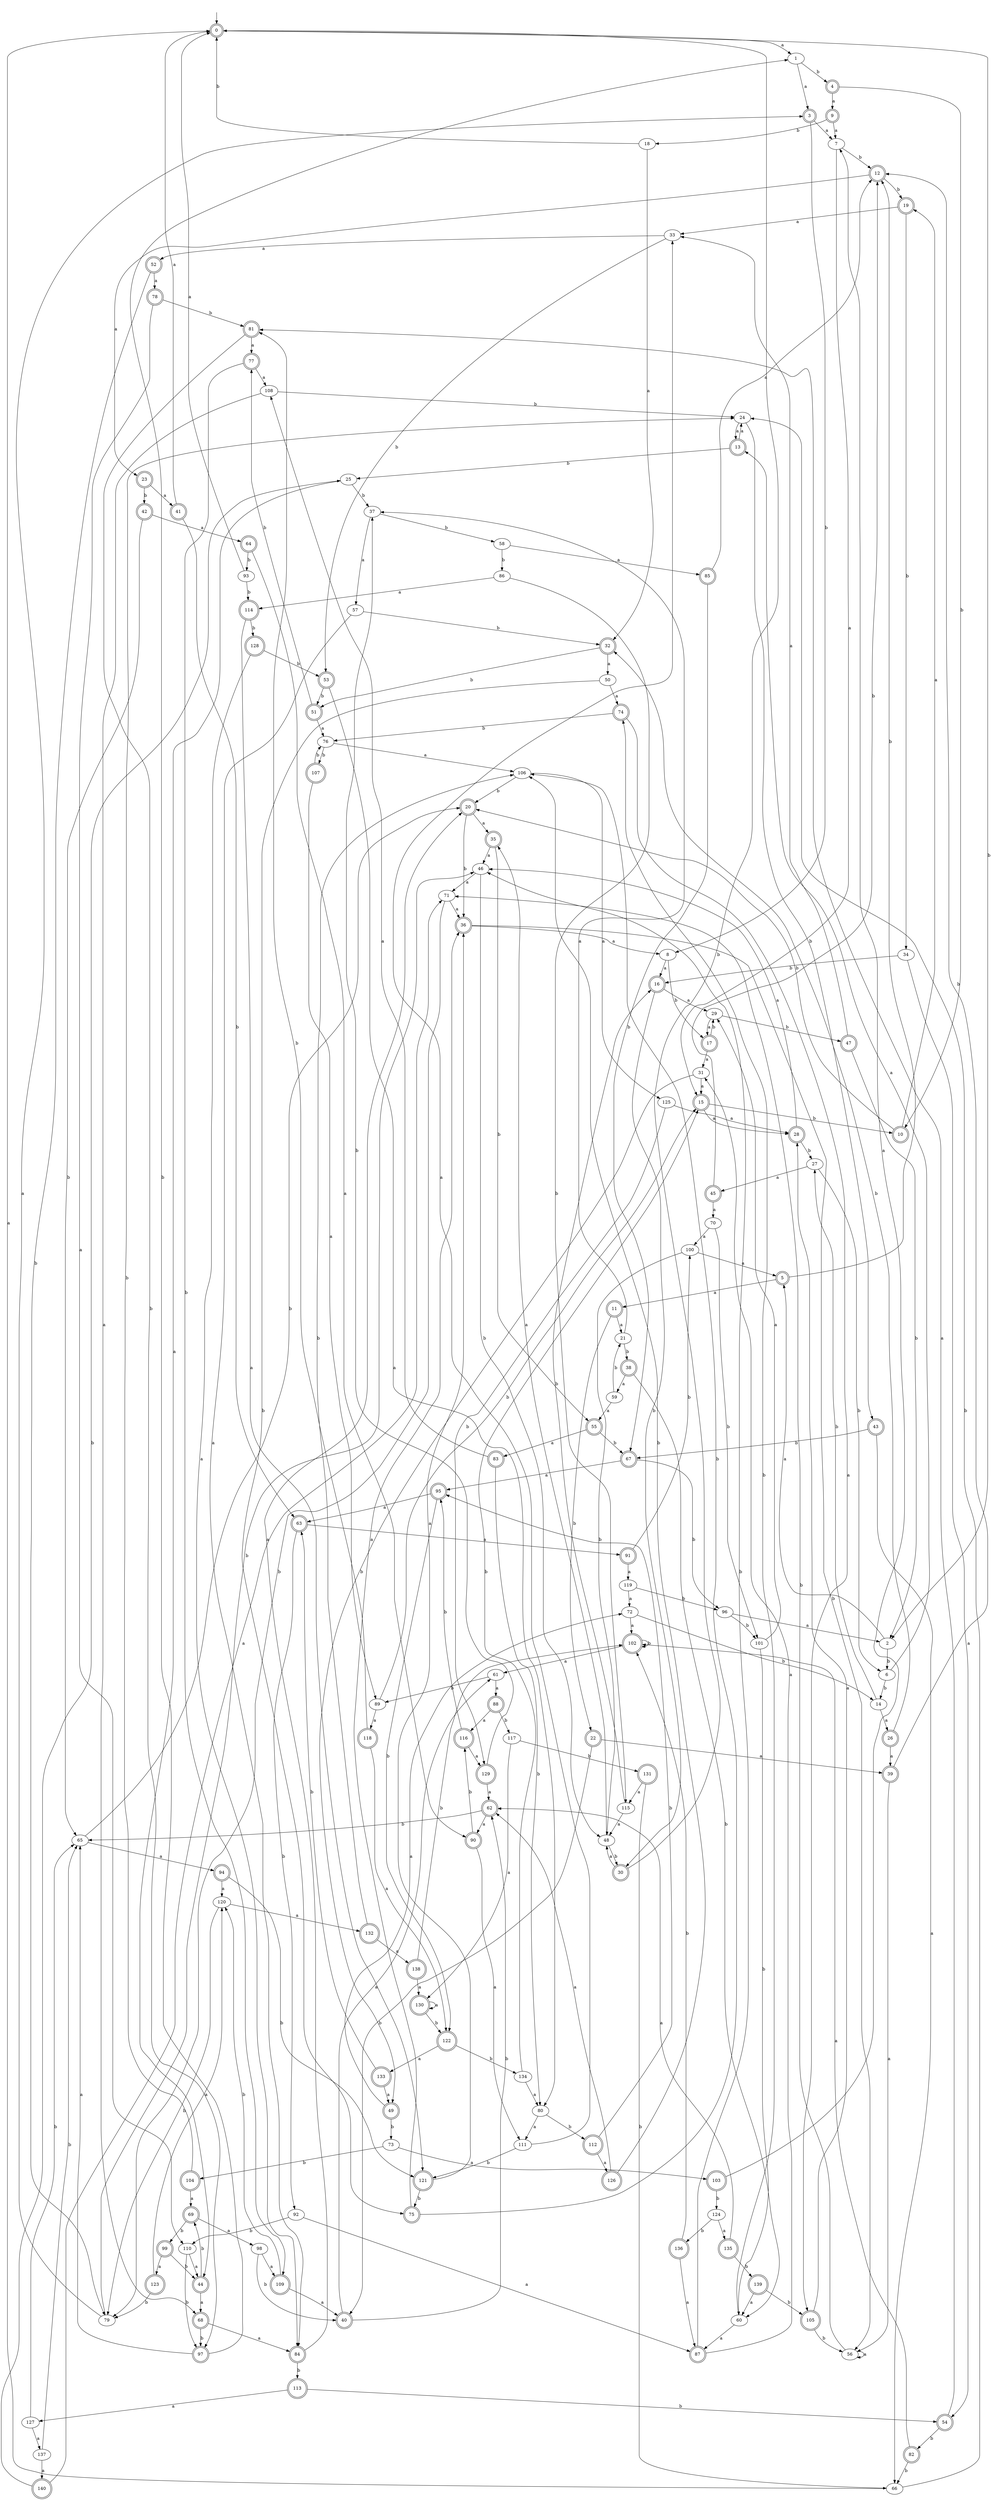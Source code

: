 digraph RandomDFA {
  __start0 [label="", shape=none];
  __start0 -> 0 [label=""];
  0 [shape=circle] [shape=doublecircle]
  0 -> 1 [label="a"]
  0 -> 2 [label="b"]
  1
  1 -> 3 [label="a"]
  1 -> 4 [label="b"]
  2
  2 -> 5 [label="a"]
  2 -> 6 [label="b"]
  3 [shape=doublecircle]
  3 -> 7 [label="a"]
  3 -> 8 [label="b"]
  4 [shape=doublecircle]
  4 -> 9 [label="a"]
  4 -> 10 [label="b"]
  5 [shape=doublecircle]
  5 -> 11 [label="a"]
  5 -> 12 [label="b"]
  6
  6 -> 13 [label="a"]
  6 -> 14 [label="b"]
  7
  7 -> 15 [label="a"]
  7 -> 12 [label="b"]
  8
  8 -> 16 [label="a"]
  8 -> 17 [label="b"]
  9 [shape=doublecircle]
  9 -> 7 [label="a"]
  9 -> 18 [label="b"]
  10 [shape=doublecircle]
  10 -> 19 [label="a"]
  10 -> 20 [label="b"]
  11 [shape=doublecircle]
  11 -> 21 [label="a"]
  11 -> 22 [label="b"]
  12 [shape=doublecircle]
  12 -> 23 [label="a"]
  12 -> 19 [label="b"]
  13 [shape=doublecircle]
  13 -> 24 [label="a"]
  13 -> 25 [label="b"]
  14
  14 -> 26 [label="a"]
  14 -> 27 [label="b"]
  15 [shape=doublecircle]
  15 -> 28 [label="a"]
  15 -> 10 [label="b"]
  16 [shape=doublecircle]
  16 -> 29 [label="a"]
  16 -> 30 [label="b"]
  17 [shape=doublecircle]
  17 -> 31 [label="a"]
  17 -> 29 [label="b"]
  18
  18 -> 32 [label="a"]
  18 -> 0 [label="b"]
  19 [shape=doublecircle]
  19 -> 33 [label="a"]
  19 -> 34 [label="b"]
  20 [shape=doublecircle]
  20 -> 35 [label="a"]
  20 -> 36 [label="b"]
  21
  21 -> 37 [label="a"]
  21 -> 38 [label="b"]
  22 [shape=doublecircle]
  22 -> 39 [label="a"]
  22 -> 40 [label="b"]
  23 [shape=doublecircle]
  23 -> 41 [label="a"]
  23 -> 42 [label="b"]
  24
  24 -> 13 [label="a"]
  24 -> 43 [label="b"]
  25
  25 -> 44 [label="a"]
  25 -> 37 [label="b"]
  26 [shape=doublecircle]
  26 -> 39 [label="a"]
  26 -> 32 [label="b"]
  27
  27 -> 45 [label="a"]
  27 -> 6 [label="b"]
  28 [shape=doublecircle]
  28 -> 46 [label="a"]
  28 -> 27 [label="b"]
  29
  29 -> 17 [label="a"]
  29 -> 47 [label="b"]
  30 [shape=doublecircle]
  30 -> 48 [label="a"]
  30 -> 0 [label="b"]
  31
  31 -> 15 [label="a"]
  31 -> 49 [label="b"]
  32 [shape=doublecircle]
  32 -> 50 [label="a"]
  32 -> 51 [label="b"]
  33
  33 -> 52 [label="a"]
  33 -> 53 [label="b"]
  34
  34 -> 54 [label="a"]
  34 -> 16 [label="b"]
  35 [shape=doublecircle]
  35 -> 46 [label="a"]
  35 -> 55 [label="b"]
  36 [shape=doublecircle]
  36 -> 8 [label="a"]
  36 -> 56 [label="b"]
  37
  37 -> 57 [label="a"]
  37 -> 58 [label="b"]
  38 [shape=doublecircle]
  38 -> 59 [label="a"]
  38 -> 60 [label="b"]
  39 [shape=doublecircle]
  39 -> 56 [label="a"]
  39 -> 12 [label="b"]
  40 [shape=doublecircle]
  40 -> 61 [label="a"]
  40 -> 62 [label="b"]
  41 [shape=doublecircle]
  41 -> 0 [label="a"]
  41 -> 63 [label="b"]
  42 [shape=doublecircle]
  42 -> 64 [label="a"]
  42 -> 65 [label="b"]
  43 [shape=doublecircle]
  43 -> 66 [label="a"]
  43 -> 67 [label="b"]
  44 [shape=doublecircle]
  44 -> 68 [label="a"]
  44 -> 69 [label="b"]
  45 [shape=doublecircle]
  45 -> 70 [label="a"]
  45 -> 12 [label="b"]
  46
  46 -> 71 [label="a"]
  46 -> 48 [label="b"]
  47 [shape=doublecircle]
  47 -> 33 [label="a"]
  47 -> 2 [label="b"]
  48
  48 -> 35 [label="a"]
  48 -> 30 [label="b"]
  49 [shape=doublecircle]
  49 -> 72 [label="a"]
  49 -> 73 [label="b"]
  50
  50 -> 74 [label="a"]
  50 -> 75 [label="b"]
  51 [shape=doublecircle]
  51 -> 76 [label="a"]
  51 -> 77 [label="b"]
  52 [shape=doublecircle]
  52 -> 78 [label="a"]
  52 -> 79 [label="b"]
  53 [shape=doublecircle]
  53 -> 80 [label="a"]
  53 -> 51 [label="b"]
  54 [shape=doublecircle]
  54 -> 81 [label="a"]
  54 -> 82 [label="b"]
  55 [shape=doublecircle]
  55 -> 83 [label="a"]
  55 -> 67 [label="b"]
  56
  56 -> 56 [label="a"]
  56 -> 71 [label="b"]
  57
  57 -> 84 [label="a"]
  57 -> 32 [label="b"]
  58
  58 -> 85 [label="a"]
  58 -> 86 [label="b"]
  59
  59 -> 55 [label="a"]
  59 -> 21 [label="b"]
  60
  60 -> 87 [label="a"]
  60 -> 74 [label="b"]
  61
  61 -> 88 [label="a"]
  61 -> 89 [label="b"]
  62 [shape=doublecircle]
  62 -> 90 [label="a"]
  62 -> 65 [label="b"]
  63 [shape=doublecircle]
  63 -> 91 [label="a"]
  63 -> 92 [label="b"]
  64 [shape=doublecircle]
  64 -> 90 [label="a"]
  64 -> 93 [label="b"]
  65
  65 -> 94 [label="a"]
  65 -> 20 [label="b"]
  66
  66 -> 0 [label="a"]
  66 -> 24 [label="b"]
  67 [shape=doublecircle]
  67 -> 95 [label="a"]
  67 -> 96 [label="b"]
  68 [shape=doublecircle]
  68 -> 84 [label="a"]
  68 -> 97 [label="b"]
  69 [shape=doublecircle]
  69 -> 98 [label="a"]
  69 -> 99 [label="b"]
  70
  70 -> 100 [label="a"]
  70 -> 101 [label="b"]
  71
  71 -> 36 [label="a"]
  71 -> 79 [label="b"]
  72
  72 -> 102 [label="a"]
  72 -> 14 [label="b"]
  73
  73 -> 103 [label="a"]
  73 -> 104 [label="b"]
  74 [shape=doublecircle]
  74 -> 105 [label="a"]
  74 -> 76 [label="b"]
  75 [shape=doublecircle]
  75 -> 36 [label="a"]
  75 -> 106 [label="b"]
  76
  76 -> 106 [label="a"]
  76 -> 107 [label="b"]
  77 [shape=doublecircle]
  77 -> 108 [label="a"]
  77 -> 109 [label="b"]
  78 [shape=doublecircle]
  78 -> 110 [label="a"]
  78 -> 81 [label="b"]
  79
  79 -> 3 [label="a"]
  79 -> 46 [label="b"]
  80
  80 -> 111 [label="a"]
  80 -> 112 [label="b"]
  81 [shape=doublecircle]
  81 -> 77 [label="a"]
  81 -> 97 [label="b"]
  82 [shape=doublecircle]
  82 -> 102 [label="a"]
  82 -> 66 [label="b"]
  83 [shape=doublecircle]
  83 -> 108 [label="a"]
  83 -> 80 [label="b"]
  84 [shape=doublecircle]
  84 -> 20 [label="a"]
  84 -> 113 [label="b"]
  85 [shape=doublecircle]
  85 -> 12 [label="a"]
  85 -> 67 [label="b"]
  86
  86 -> 114 [label="a"]
  86 -> 115 [label="b"]
  87 [shape=doublecircle]
  87 -> 31 [label="a"]
  87 -> 46 [label="b"]
  88 [shape=doublecircle]
  88 -> 116 [label="a"]
  88 -> 117 [label="b"]
  89
  89 -> 118 [label="a"]
  89 -> 15 [label="b"]
  90 [shape=doublecircle]
  90 -> 111 [label="a"]
  90 -> 116 [label="b"]
  91 [shape=doublecircle]
  91 -> 119 [label="a"]
  91 -> 100 [label="b"]
  92
  92 -> 87 [label="a"]
  92 -> 110 [label="b"]
  93
  93 -> 0 [label="a"]
  93 -> 114 [label="b"]
  94 [shape=doublecircle]
  94 -> 120 [label="a"]
  94 -> 121 [label="b"]
  95 [shape=doublecircle]
  95 -> 63 [label="a"]
  95 -> 122 [label="b"]
  96
  96 -> 2 [label="a"]
  96 -> 101 [label="b"]
  97 [shape=doublecircle]
  97 -> 65 [label="a"]
  97 -> 1 [label="b"]
  98
  98 -> 109 [label="a"]
  98 -> 40 [label="b"]
  99 [shape=doublecircle]
  99 -> 123 [label="a"]
  99 -> 44 [label="b"]
  100
  100 -> 5 [label="a"]
  100 -> 48 [label="b"]
  101
  101 -> 29 [label="a"]
  101 -> 60 [label="b"]
  102 [shape=doublecircle]
  102 -> 61 [label="a"]
  102 -> 102 [label="b"]
  103 [shape=doublecircle]
  103 -> 7 [label="a"]
  103 -> 124 [label="b"]
  104 [shape=doublecircle]
  104 -> 69 [label="a"]
  104 -> 24 [label="b"]
  105 [shape=doublecircle]
  105 -> 28 [label="a"]
  105 -> 56 [label="b"]
  106
  106 -> 125 [label="a"]
  106 -> 20 [label="b"]
  107 [shape=doublecircle]
  107 -> 89 [label="a"]
  107 -> 76 [label="b"]
  108
  108 -> 68 [label="a"]
  108 -> 24 [label="b"]
  109 [shape=doublecircle]
  109 -> 40 [label="a"]
  109 -> 120 [label="b"]
  110
  110 -> 44 [label="a"]
  110 -> 97 [label="b"]
  111
  111 -> 33 [label="a"]
  111 -> 121 [label="b"]
  112 [shape=doublecircle]
  112 -> 126 [label="a"]
  112 -> 95 [label="b"]
  113 [shape=doublecircle]
  113 -> 127 [label="a"]
  113 -> 54 [label="b"]
  114 [shape=doublecircle]
  114 -> 121 [label="a"]
  114 -> 128 [label="b"]
  115
  115 -> 48 [label="a"]
  115 -> 16 [label="b"]
  116 [shape=doublecircle]
  116 -> 129 [label="a"]
  116 -> 95 [label="b"]
  117
  117 -> 130 [label="a"]
  117 -> 131 [label="b"]
  118 [shape=doublecircle]
  118 -> 122 [label="a"]
  118 -> 81 [label="b"]
  119
  119 -> 72 [label="a"]
  119 -> 96 [label="b"]
  120
  120 -> 132 [label="a"]
  120 -> 79 [label="b"]
  121 [shape=doublecircle]
  121 -> 36 [label="a"]
  121 -> 75 [label="b"]
  122 [shape=doublecircle]
  122 -> 133 [label="a"]
  122 -> 134 [label="b"]
  123 [shape=doublecircle]
  123 -> 120 [label="a"]
  123 -> 79 [label="b"]
  124
  124 -> 135 [label="a"]
  124 -> 136 [label="b"]
  125
  125 -> 28 [label="a"]
  125 -> 129 [label="b"]
  126 [shape=doublecircle]
  126 -> 62 [label="a"]
  126 -> 106 [label="b"]
  127
  127 -> 137 [label="a"]
  127 -> 65 [label="b"]
  128 [shape=doublecircle]
  128 -> 84 [label="a"]
  128 -> 53 [label="b"]
  129 [shape=doublecircle]
  129 -> 62 [label="a"]
  129 -> 37 [label="b"]
  130 [shape=doublecircle]
  130 -> 130 [label="a"]
  130 -> 122 [label="b"]
  131 [shape=doublecircle]
  131 -> 115 [label="a"]
  131 -> 66 [label="b"]
  132 [shape=doublecircle]
  132 -> 138 [label="a"]
  132 -> 106 [label="b"]
  133 [shape=doublecircle]
  133 -> 49 [label="a"]
  133 -> 63 [label="b"]
  134
  134 -> 80 [label="a"]
  134 -> 15 [label="b"]
  135 [shape=doublecircle]
  135 -> 62 [label="a"]
  135 -> 139 [label="b"]
  136 [shape=doublecircle]
  136 -> 87 [label="a"]
  136 -> 102 [label="b"]
  137
  137 -> 140 [label="a"]
  137 -> 65 [label="b"]
  138 [shape=doublecircle]
  138 -> 130 [label="a"]
  138 -> 102 [label="b"]
  139 [shape=doublecircle]
  139 -> 60 [label="a"]
  139 -> 105 [label="b"]
  140 [shape=doublecircle]
  140 -> 71 [label="a"]
  140 -> 25 [label="b"]
}
